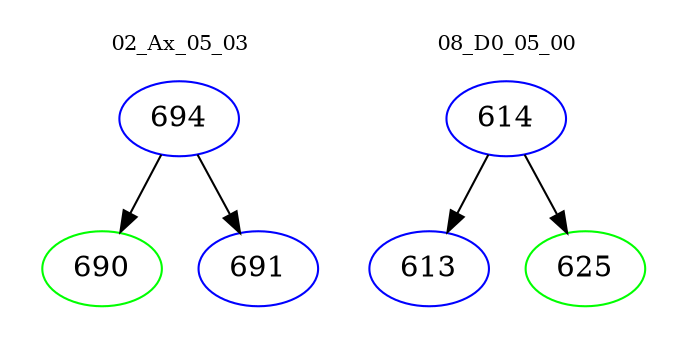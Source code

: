 digraph{
subgraph cluster_0 {
color = white
label = "02_Ax_05_03";
fontsize=10;
T0_694 [label="694", color="blue"]
T0_694 -> T0_690 [color="black"]
T0_690 [label="690", color="green"]
T0_694 -> T0_691 [color="black"]
T0_691 [label="691", color="blue"]
}
subgraph cluster_1 {
color = white
label = "08_D0_05_00";
fontsize=10;
T1_614 [label="614", color="blue"]
T1_614 -> T1_613 [color="black"]
T1_613 [label="613", color="blue"]
T1_614 -> T1_625 [color="black"]
T1_625 [label="625", color="green"]
}
}
